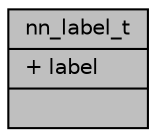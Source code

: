 digraph "nn_label_t"
{
 // INTERACTIVE_SVG=YES
 // LATEX_PDF_SIZE
  bgcolor="transparent";
  edge [fontname="Helvetica",fontsize="10",labelfontname="Helvetica",labelfontsize="10"];
  node [fontname="Helvetica",fontsize="10",shape=record];
  Node1 [label="{nn_label_t\n|+ label\l|}",height=0.2,width=0.4,color="black", fillcolor="grey75", style="filled", fontcolor="black",tooltip="The network label information."];
}
